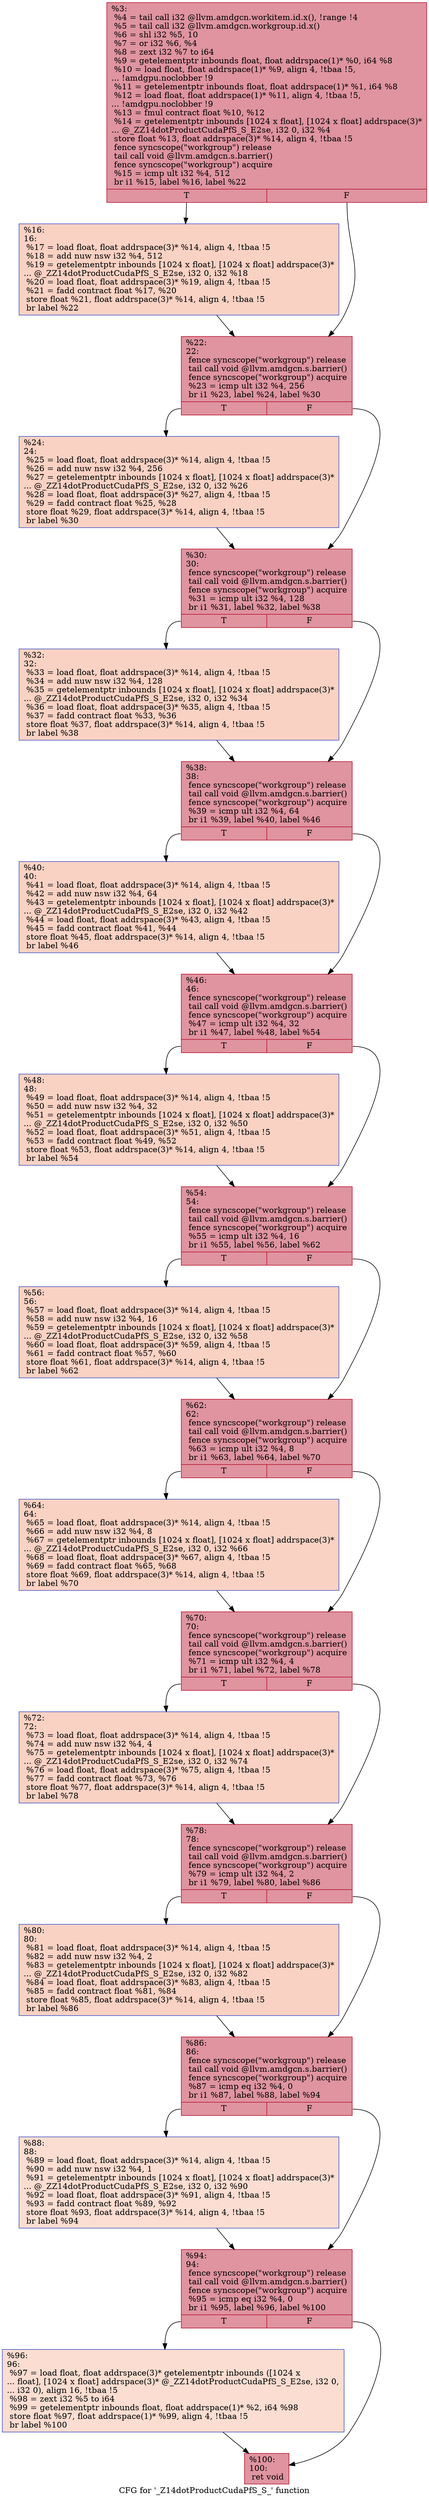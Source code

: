 digraph "CFG for '_Z14dotProductCudaPfS_S_' function" {
	label="CFG for '_Z14dotProductCudaPfS_S_' function";

	Node0x451b8b0 [shape=record,color="#b70d28ff", style=filled, fillcolor="#b70d2870",label="{%3:\l  %4 = tail call i32 @llvm.amdgcn.workitem.id.x(), !range !4\l  %5 = tail call i32 @llvm.amdgcn.workgroup.id.x()\l  %6 = shl i32 %5, 10\l  %7 = or i32 %6, %4\l  %8 = zext i32 %7 to i64\l  %9 = getelementptr inbounds float, float addrspace(1)* %0, i64 %8\l  %10 = load float, float addrspace(1)* %9, align 4, !tbaa !5,\l... !amdgpu.noclobber !9\l  %11 = getelementptr inbounds float, float addrspace(1)* %1, i64 %8\l  %12 = load float, float addrspace(1)* %11, align 4, !tbaa !5,\l... !amdgpu.noclobber !9\l  %13 = fmul contract float %10, %12\l  %14 = getelementptr inbounds [1024 x float], [1024 x float] addrspace(3)*\l... @_ZZ14dotProductCudaPfS_S_E2se, i32 0, i32 %4\l  store float %13, float addrspace(3)* %14, align 4, !tbaa !5\l  fence syncscope(\"workgroup\") release\l  tail call void @llvm.amdgcn.s.barrier()\l  fence syncscope(\"workgroup\") acquire\l  %15 = icmp ult i32 %4, 512\l  br i1 %15, label %16, label %22\l|{<s0>T|<s1>F}}"];
	Node0x451b8b0:s0 -> Node0x451e790;
	Node0x451b8b0:s1 -> Node0x451e820;
	Node0x451e790 [shape=record,color="#3d50c3ff", style=filled, fillcolor="#f4987a70",label="{%16:\l16:                                               \l  %17 = load float, float addrspace(3)* %14, align 4, !tbaa !5\l  %18 = add nuw nsw i32 %4, 512\l  %19 = getelementptr inbounds [1024 x float], [1024 x float] addrspace(3)*\l... @_ZZ14dotProductCudaPfS_S_E2se, i32 0, i32 %18\l  %20 = load float, float addrspace(3)* %19, align 4, !tbaa !5\l  %21 = fadd contract float %17, %20\l  store float %21, float addrspace(3)* %14, align 4, !tbaa !5\l  br label %22\l}"];
	Node0x451e790 -> Node0x451e820;
	Node0x451e820 [shape=record,color="#b70d28ff", style=filled, fillcolor="#b70d2870",label="{%22:\l22:                                               \l  fence syncscope(\"workgroup\") release\l  tail call void @llvm.amdgcn.s.barrier()\l  fence syncscope(\"workgroup\") acquire\l  %23 = icmp ult i32 %4, 256\l  br i1 %23, label %24, label %30\l|{<s0>T|<s1>F}}"];
	Node0x451e820:s0 -> Node0x451f030;
	Node0x451e820:s1 -> Node0x451f080;
	Node0x451f030 [shape=record,color="#3d50c3ff", style=filled, fillcolor="#f4987a70",label="{%24:\l24:                                               \l  %25 = load float, float addrspace(3)* %14, align 4, !tbaa !5\l  %26 = add nuw nsw i32 %4, 256\l  %27 = getelementptr inbounds [1024 x float], [1024 x float] addrspace(3)*\l... @_ZZ14dotProductCudaPfS_S_E2se, i32 0, i32 %26\l  %28 = load float, float addrspace(3)* %27, align 4, !tbaa !5\l  %29 = fadd contract float %25, %28\l  store float %29, float addrspace(3)* %14, align 4, !tbaa !5\l  br label %30\l}"];
	Node0x451f030 -> Node0x451f080;
	Node0x451f080 [shape=record,color="#b70d28ff", style=filled, fillcolor="#b70d2870",label="{%30:\l30:                                               \l  fence syncscope(\"workgroup\") release\l  tail call void @llvm.amdgcn.s.barrier()\l  fence syncscope(\"workgroup\") acquire\l  %31 = icmp ult i32 %4, 128\l  br i1 %31, label %32, label %38\l|{<s0>T|<s1>F}}"];
	Node0x451f080:s0 -> Node0x451f740;
	Node0x451f080:s1 -> Node0x451f790;
	Node0x451f740 [shape=record,color="#3d50c3ff", style=filled, fillcolor="#f4987a70",label="{%32:\l32:                                               \l  %33 = load float, float addrspace(3)* %14, align 4, !tbaa !5\l  %34 = add nuw nsw i32 %4, 128\l  %35 = getelementptr inbounds [1024 x float], [1024 x float] addrspace(3)*\l... @_ZZ14dotProductCudaPfS_S_E2se, i32 0, i32 %34\l  %36 = load float, float addrspace(3)* %35, align 4, !tbaa !5\l  %37 = fadd contract float %33, %36\l  store float %37, float addrspace(3)* %14, align 4, !tbaa !5\l  br label %38\l}"];
	Node0x451f740 -> Node0x451f790;
	Node0x451f790 [shape=record,color="#b70d28ff", style=filled, fillcolor="#b70d2870",label="{%38:\l38:                                               \l  fence syncscope(\"workgroup\") release\l  tail call void @llvm.amdgcn.s.barrier()\l  fence syncscope(\"workgroup\") acquire\l  %39 = icmp ult i32 %4, 64\l  br i1 %39, label %40, label %46\l|{<s0>T|<s1>F}}"];
	Node0x451f790:s0 -> Node0x451ff80;
	Node0x451f790:s1 -> Node0x451ffd0;
	Node0x451ff80 [shape=record,color="#3d50c3ff", style=filled, fillcolor="#f4987a70",label="{%40:\l40:                                               \l  %41 = load float, float addrspace(3)* %14, align 4, !tbaa !5\l  %42 = add nuw nsw i32 %4, 64\l  %43 = getelementptr inbounds [1024 x float], [1024 x float] addrspace(3)*\l... @_ZZ14dotProductCudaPfS_S_E2se, i32 0, i32 %42\l  %44 = load float, float addrspace(3)* %43, align 4, !tbaa !5\l  %45 = fadd contract float %41, %44\l  store float %45, float addrspace(3)* %14, align 4, !tbaa !5\l  br label %46\l}"];
	Node0x451ff80 -> Node0x451ffd0;
	Node0x451ffd0 [shape=record,color="#b70d28ff", style=filled, fillcolor="#b70d2870",label="{%46:\l46:                                               \l  fence syncscope(\"workgroup\") release\l  tail call void @llvm.amdgcn.s.barrier()\l  fence syncscope(\"workgroup\") acquire\l  %47 = icmp ult i32 %4, 32\l  br i1 %47, label %48, label %54\l|{<s0>T|<s1>F}}"];
	Node0x451ffd0:s0 -> Node0x45206c0;
	Node0x451ffd0:s1 -> Node0x4520710;
	Node0x45206c0 [shape=record,color="#3d50c3ff", style=filled, fillcolor="#f4987a70",label="{%48:\l48:                                               \l  %49 = load float, float addrspace(3)* %14, align 4, !tbaa !5\l  %50 = add nuw nsw i32 %4, 32\l  %51 = getelementptr inbounds [1024 x float], [1024 x float] addrspace(3)*\l... @_ZZ14dotProductCudaPfS_S_E2se, i32 0, i32 %50\l  %52 = load float, float addrspace(3)* %51, align 4, !tbaa !5\l  %53 = fadd contract float %49, %52\l  store float %53, float addrspace(3)* %14, align 4, !tbaa !5\l  br label %54\l}"];
	Node0x45206c0 -> Node0x4520710;
	Node0x4520710 [shape=record,color="#b70d28ff", style=filled, fillcolor="#b70d2870",label="{%54:\l54:                                               \l  fence syncscope(\"workgroup\") release\l  tail call void @llvm.amdgcn.s.barrier()\l  fence syncscope(\"workgroup\") acquire\l  %55 = icmp ult i32 %4, 16\l  br i1 %55, label %56, label %62\l|{<s0>T|<s1>F}}"];
	Node0x4520710:s0 -> Node0x4520e00;
	Node0x4520710:s1 -> Node0x4520e50;
	Node0x4520e00 [shape=record,color="#3d50c3ff", style=filled, fillcolor="#f4987a70",label="{%56:\l56:                                               \l  %57 = load float, float addrspace(3)* %14, align 4, !tbaa !5\l  %58 = add nuw nsw i32 %4, 16\l  %59 = getelementptr inbounds [1024 x float], [1024 x float] addrspace(3)*\l... @_ZZ14dotProductCudaPfS_S_E2se, i32 0, i32 %58\l  %60 = load float, float addrspace(3)* %59, align 4, !tbaa !5\l  %61 = fadd contract float %57, %60\l  store float %61, float addrspace(3)* %14, align 4, !tbaa !5\l  br label %62\l}"];
	Node0x4520e00 -> Node0x4520e50;
	Node0x4520e50 [shape=record,color="#b70d28ff", style=filled, fillcolor="#b70d2870",label="{%62:\l62:                                               \l  fence syncscope(\"workgroup\") release\l  tail call void @llvm.amdgcn.s.barrier()\l  fence syncscope(\"workgroup\") acquire\l  %63 = icmp ult i32 %4, 8\l  br i1 %63, label %64, label %70\l|{<s0>T|<s1>F}}"];
	Node0x4520e50:s0 -> Node0x4521540;
	Node0x4520e50:s1 -> Node0x4521590;
	Node0x4521540 [shape=record,color="#3d50c3ff", style=filled, fillcolor="#f4987a70",label="{%64:\l64:                                               \l  %65 = load float, float addrspace(3)* %14, align 4, !tbaa !5\l  %66 = add nuw nsw i32 %4, 8\l  %67 = getelementptr inbounds [1024 x float], [1024 x float] addrspace(3)*\l... @_ZZ14dotProductCudaPfS_S_E2se, i32 0, i32 %66\l  %68 = load float, float addrspace(3)* %67, align 4, !tbaa !5\l  %69 = fadd contract float %65, %68\l  store float %69, float addrspace(3)* %14, align 4, !tbaa !5\l  br label %70\l}"];
	Node0x4521540 -> Node0x4521590;
	Node0x4521590 [shape=record,color="#b70d28ff", style=filled, fillcolor="#b70d2870",label="{%70:\l70:                                               \l  fence syncscope(\"workgroup\") release\l  tail call void @llvm.amdgcn.s.barrier()\l  fence syncscope(\"workgroup\") acquire\l  %71 = icmp ult i32 %4, 4\l  br i1 %71, label %72, label %78\l|{<s0>T|<s1>F}}"];
	Node0x4521590:s0 -> Node0x4521ea0;
	Node0x4521590:s1 -> Node0x4521ef0;
	Node0x4521ea0 [shape=record,color="#3d50c3ff", style=filled, fillcolor="#f4987a70",label="{%72:\l72:                                               \l  %73 = load float, float addrspace(3)* %14, align 4, !tbaa !5\l  %74 = add nuw nsw i32 %4, 4\l  %75 = getelementptr inbounds [1024 x float], [1024 x float] addrspace(3)*\l... @_ZZ14dotProductCudaPfS_S_E2se, i32 0, i32 %74\l  %76 = load float, float addrspace(3)* %75, align 4, !tbaa !5\l  %77 = fadd contract float %73, %76\l  store float %77, float addrspace(3)* %14, align 4, !tbaa !5\l  br label %78\l}"];
	Node0x4521ea0 -> Node0x4521ef0;
	Node0x4521ef0 [shape=record,color="#b70d28ff", style=filled, fillcolor="#b70d2870",label="{%78:\l78:                                               \l  fence syncscope(\"workgroup\") release\l  tail call void @llvm.amdgcn.s.barrier()\l  fence syncscope(\"workgroup\") acquire\l  %79 = icmp ult i32 %4, 2\l  br i1 %79, label %80, label %86\l|{<s0>T|<s1>F}}"];
	Node0x4521ef0:s0 -> Node0x45225e0;
	Node0x4521ef0:s1 -> Node0x4522630;
	Node0x45225e0 [shape=record,color="#3d50c3ff", style=filled, fillcolor="#f4987a70",label="{%80:\l80:                                               \l  %81 = load float, float addrspace(3)* %14, align 4, !tbaa !5\l  %82 = add nuw nsw i32 %4, 2\l  %83 = getelementptr inbounds [1024 x float], [1024 x float] addrspace(3)*\l... @_ZZ14dotProductCudaPfS_S_E2se, i32 0, i32 %82\l  %84 = load float, float addrspace(3)* %83, align 4, !tbaa !5\l  %85 = fadd contract float %81, %84\l  store float %85, float addrspace(3)* %14, align 4, !tbaa !5\l  br label %86\l}"];
	Node0x45225e0 -> Node0x4522630;
	Node0x4522630 [shape=record,color="#b70d28ff", style=filled, fillcolor="#b70d2870",label="{%86:\l86:                                               \l  fence syncscope(\"workgroup\") release\l  tail call void @llvm.amdgcn.s.barrier()\l  fence syncscope(\"workgroup\") acquire\l  %87 = icmp eq i32 %4, 0\l  br i1 %87, label %88, label %94\l|{<s0>T|<s1>F}}"];
	Node0x4522630:s0 -> Node0x4522d20;
	Node0x4522630:s1 -> Node0x4522d70;
	Node0x4522d20 [shape=record,color="#3d50c3ff", style=filled, fillcolor="#f7b39670",label="{%88:\l88:                                               \l  %89 = load float, float addrspace(3)* %14, align 4, !tbaa !5\l  %90 = add nuw nsw i32 %4, 1\l  %91 = getelementptr inbounds [1024 x float], [1024 x float] addrspace(3)*\l... @_ZZ14dotProductCudaPfS_S_E2se, i32 0, i32 %90\l  %92 = load float, float addrspace(3)* %91, align 4, !tbaa !5\l  %93 = fadd contract float %89, %92\l  store float %93, float addrspace(3)* %14, align 4, !tbaa !5\l  br label %94\l}"];
	Node0x4522d20 -> Node0x4522d70;
	Node0x4522d70 [shape=record,color="#b70d28ff", style=filled, fillcolor="#b70d2870",label="{%94:\l94:                                               \l  fence syncscope(\"workgroup\") release\l  tail call void @llvm.amdgcn.s.barrier()\l  fence syncscope(\"workgroup\") acquire\l  %95 = icmp eq i32 %4, 0\l  br i1 %95, label %96, label %100\l|{<s0>T|<s1>F}}"];
	Node0x4522d70:s0 -> Node0x4523460;
	Node0x4522d70:s1 -> Node0x45234b0;
	Node0x4523460 [shape=record,color="#3d50c3ff", style=filled, fillcolor="#f7b39670",label="{%96:\l96:                                               \l  %97 = load float, float addrspace(3)* getelementptr inbounds ([1024 x\l... float], [1024 x float] addrspace(3)* @_ZZ14dotProductCudaPfS_S_E2se, i32 0,\l... i32 0), align 16, !tbaa !5\l  %98 = zext i32 %5 to i64\l  %99 = getelementptr inbounds float, float addrspace(1)* %2, i64 %98\l  store float %97, float addrspace(1)* %99, align 4, !tbaa !5\l  br label %100\l}"];
	Node0x4523460 -> Node0x45234b0;
	Node0x45234b0 [shape=record,color="#b70d28ff", style=filled, fillcolor="#b70d2870",label="{%100:\l100:                                              \l  ret void\l}"];
}
